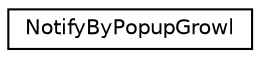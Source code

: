 digraph "Graphical Class Hierarchy"
{
  edge [fontname="Helvetica",fontsize="10",labelfontname="Helvetica",labelfontsize="10"];
  node [fontname="Helvetica",fontsize="10",shape=record];
  rankdir="LR";
  Node0 [label="NotifyByPopupGrowl",height=0.2,width=0.4,color="black", fillcolor="white", style="filled",URL="$classNotifyByPopupGrowl.html",tooltip="Display a notification using Growl. "];
}
